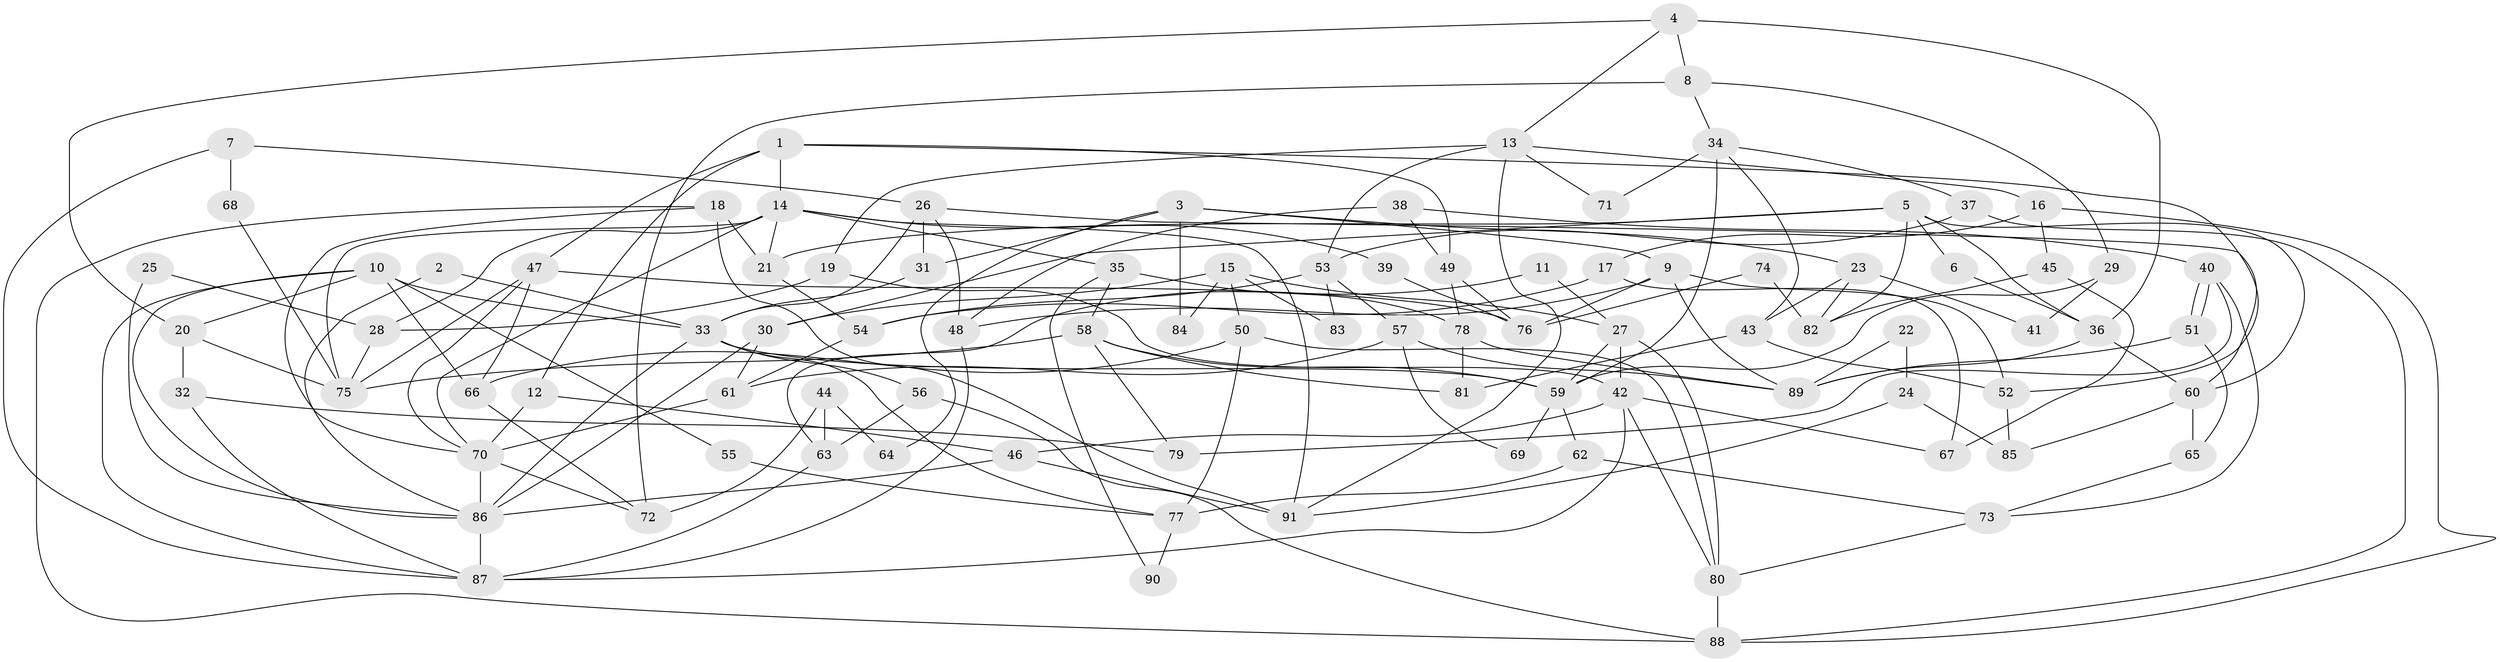 // coarse degree distribution, {5: 0.1935483870967742, 1: 0.016129032258064516, 6: 0.14516129032258066, 7: 0.06451612903225806, 4: 0.1935483870967742, 8: 0.03225806451612903, 2: 0.20967741935483872, 9: 0.04838709677419355, 10: 0.016129032258064516, 3: 0.06451612903225806, 12: 0.016129032258064516}
// Generated by graph-tools (version 1.1) at 2025/52/02/27/25 19:52:04]
// undirected, 91 vertices, 182 edges
graph export_dot {
graph [start="1"]
  node [color=gray90,style=filled];
  1;
  2;
  3;
  4;
  5;
  6;
  7;
  8;
  9;
  10;
  11;
  12;
  13;
  14;
  15;
  16;
  17;
  18;
  19;
  20;
  21;
  22;
  23;
  24;
  25;
  26;
  27;
  28;
  29;
  30;
  31;
  32;
  33;
  34;
  35;
  36;
  37;
  38;
  39;
  40;
  41;
  42;
  43;
  44;
  45;
  46;
  47;
  48;
  49;
  50;
  51;
  52;
  53;
  54;
  55;
  56;
  57;
  58;
  59;
  60;
  61;
  62;
  63;
  64;
  65;
  66;
  67;
  68;
  69;
  70;
  71;
  72;
  73;
  74;
  75;
  76;
  77;
  78;
  79;
  80;
  81;
  82;
  83;
  84;
  85;
  86;
  87;
  88;
  89;
  90;
  91;
  1 -- 14;
  1 -- 47;
  1 -- 12;
  1 -- 49;
  1 -- 52;
  2 -- 86;
  2 -- 33;
  3 -- 23;
  3 -- 9;
  3 -- 31;
  3 -- 64;
  3 -- 84;
  4 -- 20;
  4 -- 36;
  4 -- 8;
  4 -- 13;
  5 -- 60;
  5 -- 30;
  5 -- 6;
  5 -- 21;
  5 -- 36;
  5 -- 82;
  6 -- 36;
  7 -- 87;
  7 -- 26;
  7 -- 68;
  8 -- 72;
  8 -- 29;
  8 -- 34;
  9 -- 52;
  9 -- 48;
  9 -- 76;
  9 -- 89;
  10 -- 33;
  10 -- 86;
  10 -- 20;
  10 -- 55;
  10 -- 66;
  10 -- 87;
  11 -- 63;
  11 -- 27;
  12 -- 70;
  12 -- 46;
  13 -- 53;
  13 -- 16;
  13 -- 19;
  13 -- 71;
  13 -- 91;
  14 -- 91;
  14 -- 70;
  14 -- 21;
  14 -- 28;
  14 -- 35;
  14 -- 39;
  14 -- 75;
  15 -- 27;
  15 -- 30;
  15 -- 50;
  15 -- 83;
  15 -- 84;
  16 -- 88;
  16 -- 17;
  16 -- 45;
  17 -- 54;
  17 -- 67;
  18 -- 21;
  18 -- 91;
  18 -- 70;
  18 -- 88;
  19 -- 28;
  19 -- 42;
  20 -- 75;
  20 -- 32;
  21 -- 54;
  22 -- 89;
  22 -- 24;
  23 -- 82;
  23 -- 43;
  23 -- 41;
  24 -- 91;
  24 -- 85;
  25 -- 86;
  25 -- 28;
  26 -- 31;
  26 -- 33;
  26 -- 48;
  26 -- 60;
  27 -- 42;
  27 -- 59;
  27 -- 80;
  28 -- 75;
  29 -- 59;
  29 -- 41;
  30 -- 86;
  30 -- 61;
  31 -- 33;
  32 -- 87;
  32 -- 79;
  33 -- 59;
  33 -- 86;
  33 -- 56;
  33 -- 77;
  34 -- 59;
  34 -- 37;
  34 -- 43;
  34 -- 71;
  35 -- 78;
  35 -- 58;
  35 -- 90;
  36 -- 60;
  36 -- 89;
  37 -- 88;
  37 -- 53;
  38 -- 48;
  38 -- 40;
  38 -- 49;
  39 -- 76;
  40 -- 79;
  40 -- 51;
  40 -- 51;
  40 -- 73;
  42 -- 80;
  42 -- 46;
  42 -- 67;
  42 -- 87;
  43 -- 81;
  43 -- 52;
  44 -- 72;
  44 -- 63;
  44 -- 64;
  45 -- 67;
  45 -- 82;
  46 -- 86;
  46 -- 91;
  47 -- 70;
  47 -- 76;
  47 -- 66;
  47 -- 75;
  48 -- 87;
  49 -- 76;
  49 -- 78;
  50 -- 66;
  50 -- 77;
  50 -- 80;
  51 -- 89;
  51 -- 65;
  52 -- 85;
  53 -- 54;
  53 -- 57;
  53 -- 83;
  54 -- 61;
  55 -- 77;
  56 -- 88;
  56 -- 63;
  57 -- 89;
  57 -- 61;
  57 -- 69;
  58 -- 75;
  58 -- 59;
  58 -- 79;
  58 -- 81;
  59 -- 62;
  59 -- 69;
  60 -- 65;
  60 -- 85;
  61 -- 70;
  62 -- 73;
  62 -- 77;
  63 -- 87;
  65 -- 73;
  66 -- 72;
  68 -- 75;
  70 -- 86;
  70 -- 72;
  73 -- 80;
  74 -- 76;
  74 -- 82;
  77 -- 90;
  78 -- 89;
  78 -- 81;
  80 -- 88;
  86 -- 87;
}
